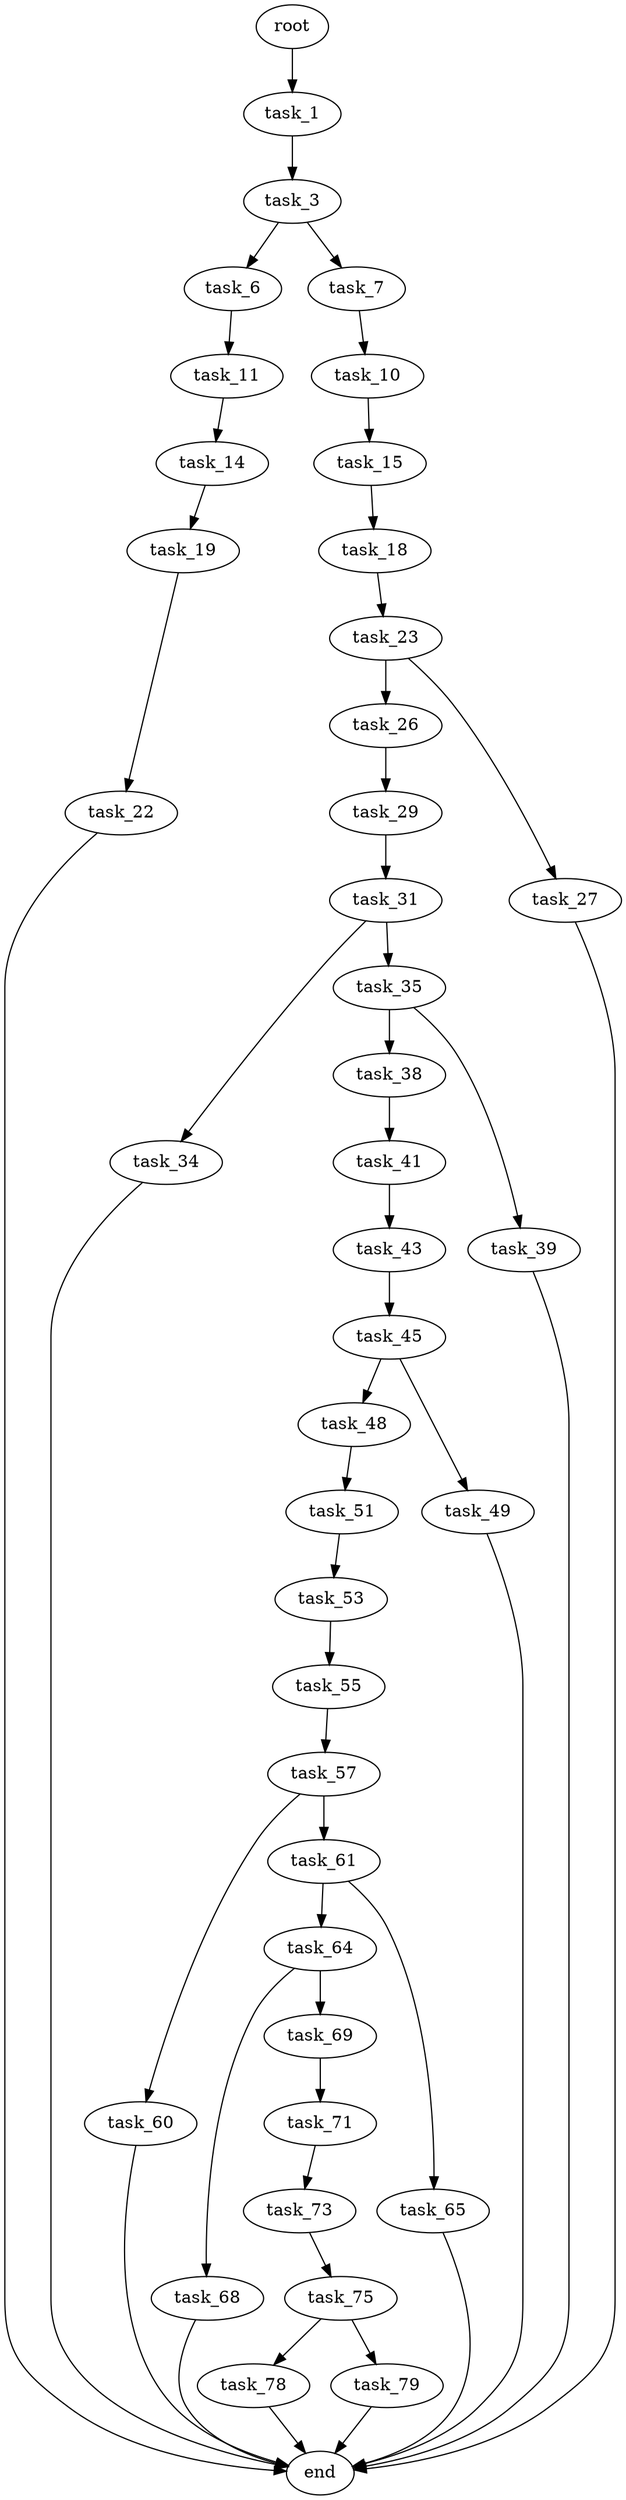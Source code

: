 digraph G {
  root [size="0.000000"];
  task_1 [size="4624937331.000000"];
  task_3 [size="17721521341.000000"];
  task_6 [size="11022366976.000000"];
  task_7 [size="8589934592.000000"];
  task_11 [size="134217728000.000000"];
  task_10 [size="7597252060.000000"];
  task_15 [size="230518146333.000000"];
  task_14 [size="1073741824000.000000"];
  task_19 [size="28991029248.000000"];
  task_18 [size="13045317320.000000"];
  task_23 [size="134217728000.000000"];
  task_22 [size="287744866604.000000"];
  end [size="0.000000"];
  task_26 [size="68719476736.000000"];
  task_27 [size="231928233984.000000"];
  task_29 [size="231928233984.000000"];
  task_31 [size="32909223492.000000"];
  task_34 [size="68719476736.000000"];
  task_35 [size="4390759464.000000"];
  task_38 [size="505230714301.000000"];
  task_39 [size="134217728000.000000"];
  task_41 [size="782757789696.000000"];
  task_43 [size="782757789696.000000"];
  task_45 [size="163307141364.000000"];
  task_48 [size="782757789696.000000"];
  task_49 [size="10695478234.000000"];
  task_51 [size="368293445632.000000"];
  task_53 [size="134217728000.000000"];
  task_55 [size="41098239708.000000"];
  task_57 [size="10844891319.000000"];
  task_60 [size="85599235977.000000"];
  task_61 [size="320882871405.000000"];
  task_64 [size="15938606674.000000"];
  task_65 [size="7946092654.000000"];
  task_68 [size="6091078624.000000"];
  task_69 [size="9141491911.000000"];
  task_71 [size="25571131149.000000"];
  task_73 [size="48305504369.000000"];
  task_75 [size="549755813888.000000"];
  task_78 [size="12947602808.000000"];
  task_79 [size="677554858.000000"];

  root -> task_1 [size="1.000000"];
  task_1 -> task_3 [size="301989888.000000"];
  task_3 -> task_6 [size="411041792.000000"];
  task_3 -> task_7 [size="411041792.000000"];
  task_6 -> task_11 [size="33554432.000000"];
  task_7 -> task_10 [size="33554432.000000"];
  task_11 -> task_14 [size="209715200.000000"];
  task_10 -> task_15 [size="411041792.000000"];
  task_15 -> task_18 [size="411041792.000000"];
  task_14 -> task_19 [size="838860800.000000"];
  task_19 -> task_22 [size="75497472.000000"];
  task_18 -> task_23 [size="411041792.000000"];
  task_23 -> task_26 [size="209715200.000000"];
  task_23 -> task_27 [size="209715200.000000"];
  task_22 -> end [size="1.000000"];
  task_26 -> task_29 [size="134217728.000000"];
  task_27 -> end [size="1.000000"];
  task_29 -> task_31 [size="301989888.000000"];
  task_31 -> task_34 [size="679477248.000000"];
  task_31 -> task_35 [size="679477248.000000"];
  task_34 -> end [size="1.000000"];
  task_35 -> task_38 [size="301989888.000000"];
  task_35 -> task_39 [size="301989888.000000"];
  task_38 -> task_41 [size="679477248.000000"];
  task_39 -> end [size="1.000000"];
  task_41 -> task_43 [size="679477248.000000"];
  task_43 -> task_45 [size="679477248.000000"];
  task_45 -> task_48 [size="134217728.000000"];
  task_45 -> task_49 [size="134217728.000000"];
  task_48 -> task_51 [size="679477248.000000"];
  task_49 -> end [size="1.000000"];
  task_51 -> task_53 [size="411041792.000000"];
  task_53 -> task_55 [size="209715200.000000"];
  task_55 -> task_57 [size="679477248.000000"];
  task_57 -> task_60 [size="411041792.000000"];
  task_57 -> task_61 [size="411041792.000000"];
  task_60 -> end [size="1.000000"];
  task_61 -> task_64 [size="209715200.000000"];
  task_61 -> task_65 [size="209715200.000000"];
  task_64 -> task_68 [size="679477248.000000"];
  task_64 -> task_69 [size="679477248.000000"];
  task_65 -> end [size="1.000000"];
  task_68 -> end [size="1.000000"];
  task_69 -> task_71 [size="209715200.000000"];
  task_71 -> task_73 [size="33554432.000000"];
  task_73 -> task_75 [size="838860800.000000"];
  task_75 -> task_78 [size="536870912.000000"];
  task_75 -> task_79 [size="536870912.000000"];
  task_78 -> end [size="1.000000"];
  task_79 -> end [size="1.000000"];
}
